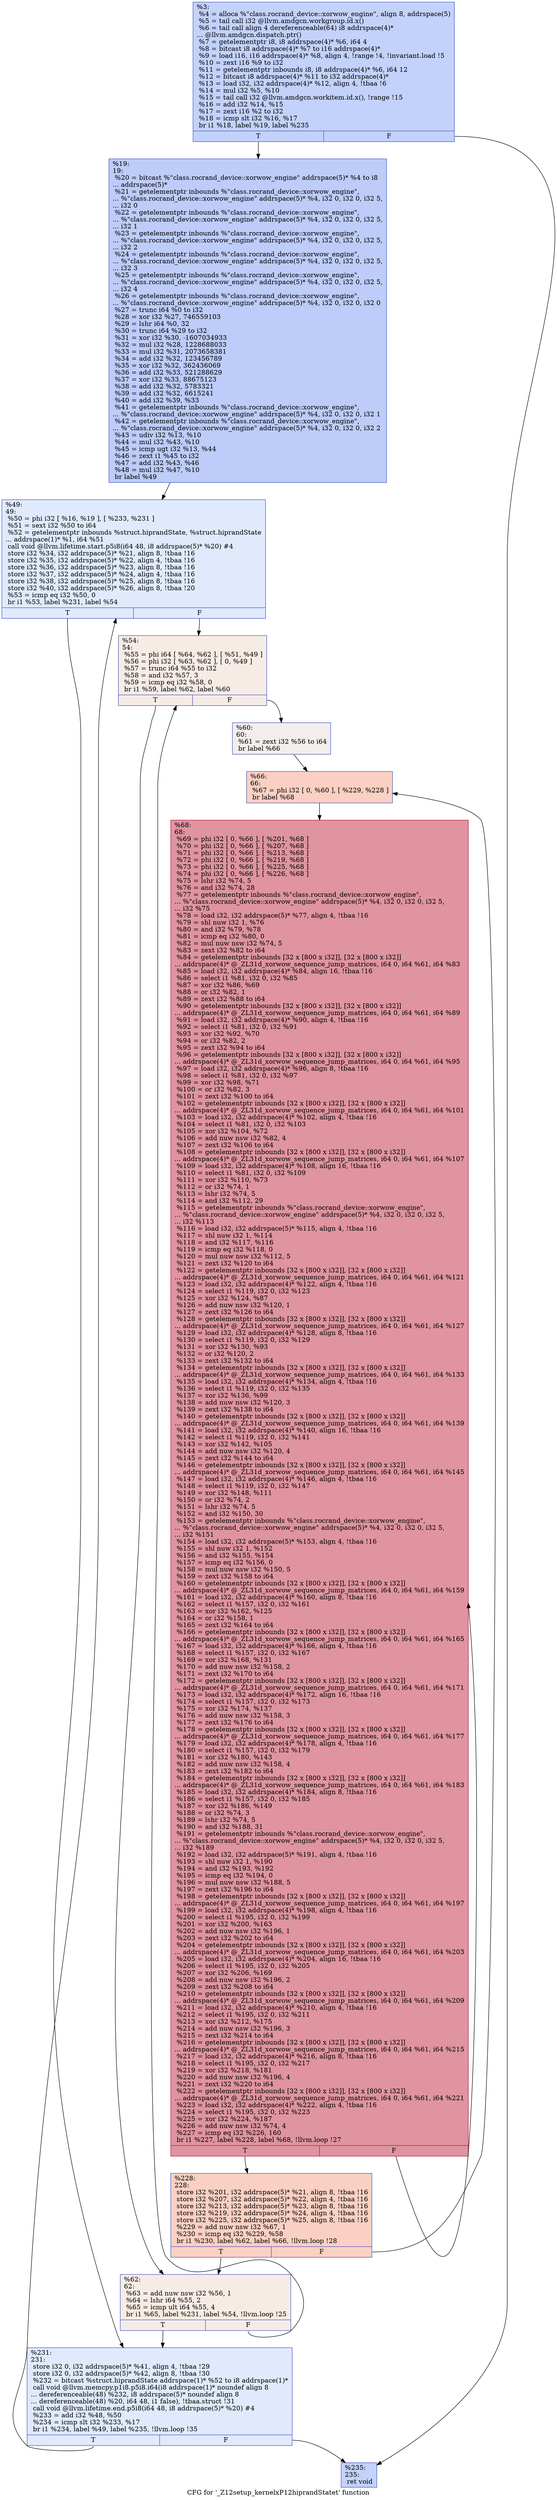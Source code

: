 digraph "CFG for '_Z12setup_kernelxP12hiprandStatet' function" {
	label="CFG for '_Z12setup_kernelxP12hiprandStatet' function";

	Node0x50e2a40 [shape=record,color="#3d50c3ff", style=filled, fillcolor="#779af770",label="{%3:\l  %4 = alloca %\"class.rocrand_device::xorwow_engine\", align 8, addrspace(5)\l  %5 = tail call i32 @llvm.amdgcn.workgroup.id.x()\l  %6 = tail call align 4 dereferenceable(64) i8 addrspace(4)*\l... @llvm.amdgcn.dispatch.ptr()\l  %7 = getelementptr i8, i8 addrspace(4)* %6, i64 4\l  %8 = bitcast i8 addrspace(4)* %7 to i16 addrspace(4)*\l  %9 = load i16, i16 addrspace(4)* %8, align 4, !range !4, !invariant.load !5\l  %10 = zext i16 %9 to i32\l  %11 = getelementptr inbounds i8, i8 addrspace(4)* %6, i64 12\l  %12 = bitcast i8 addrspace(4)* %11 to i32 addrspace(4)*\l  %13 = load i32, i32 addrspace(4)* %12, align 4, !tbaa !6\l  %14 = mul i32 %5, %10\l  %15 = tail call i32 @llvm.amdgcn.workitem.id.x(), !range !15\l  %16 = add i32 %14, %15\l  %17 = zext i16 %2 to i32\l  %18 = icmp slt i32 %16, %17\l  br i1 %18, label %19, label %235\l|{<s0>T|<s1>F}}"];
	Node0x50e2a40:s0 -> Node0x50e8110;
	Node0x50e2a40:s1 -> Node0x50e81a0;
	Node0x50e8110 [shape=record,color="#3d50c3ff", style=filled, fillcolor="#6a8bef70",label="{%19:\l19:                                               \l  %20 = bitcast %\"class.rocrand_device::xorwow_engine\" addrspace(5)* %4 to i8\l... addrspace(5)*\l  %21 = getelementptr inbounds %\"class.rocrand_device::xorwow_engine\",\l... %\"class.rocrand_device::xorwow_engine\" addrspace(5)* %4, i32 0, i32 0, i32 5,\l... i32 0\l  %22 = getelementptr inbounds %\"class.rocrand_device::xorwow_engine\",\l... %\"class.rocrand_device::xorwow_engine\" addrspace(5)* %4, i32 0, i32 0, i32 5,\l... i32 1\l  %23 = getelementptr inbounds %\"class.rocrand_device::xorwow_engine\",\l... %\"class.rocrand_device::xorwow_engine\" addrspace(5)* %4, i32 0, i32 0, i32 5,\l... i32 2\l  %24 = getelementptr inbounds %\"class.rocrand_device::xorwow_engine\",\l... %\"class.rocrand_device::xorwow_engine\" addrspace(5)* %4, i32 0, i32 0, i32 5,\l... i32 3\l  %25 = getelementptr inbounds %\"class.rocrand_device::xorwow_engine\",\l... %\"class.rocrand_device::xorwow_engine\" addrspace(5)* %4, i32 0, i32 0, i32 5,\l... i32 4\l  %26 = getelementptr inbounds %\"class.rocrand_device::xorwow_engine\",\l... %\"class.rocrand_device::xorwow_engine\" addrspace(5)* %4, i32 0, i32 0, i32 0\l  %27 = trunc i64 %0 to i32\l  %28 = xor i32 %27, 746559103\l  %29 = lshr i64 %0, 32\l  %30 = trunc i64 %29 to i32\l  %31 = xor i32 %30, -1607034933\l  %32 = mul i32 %28, 1228688033\l  %33 = mul i32 %31, 2073658381\l  %34 = add i32 %32, 123456789\l  %35 = xor i32 %32, 362436069\l  %36 = add i32 %33, 521288629\l  %37 = xor i32 %33, 88675123\l  %38 = add i32 %32, 5783321\l  %39 = add i32 %32, 6615241\l  %40 = add i32 %39, %33\l  %41 = getelementptr inbounds %\"class.rocrand_device::xorwow_engine\",\l... %\"class.rocrand_device::xorwow_engine\" addrspace(5)* %4, i32 0, i32 0, i32 1\l  %42 = getelementptr inbounds %\"class.rocrand_device::xorwow_engine\",\l... %\"class.rocrand_device::xorwow_engine\" addrspace(5)* %4, i32 0, i32 0, i32 2\l  %43 = udiv i32 %13, %10\l  %44 = mul i32 %43, %10\l  %45 = icmp ugt i32 %13, %44\l  %46 = zext i1 %45 to i32\l  %47 = add i32 %43, %46\l  %48 = mul i32 %47, %10\l  br label %49\l}"];
	Node0x50e8110 -> Node0x50e99e0;
	Node0x50e99e0 [shape=record,color="#3d50c3ff", style=filled, fillcolor="#b9d0f970",label="{%49:\l49:                                               \l  %50 = phi i32 [ %16, %19 ], [ %233, %231 ]\l  %51 = sext i32 %50 to i64\l  %52 = getelementptr inbounds %struct.hiprandState, %struct.hiprandState\l... addrspace(1)* %1, i64 %51\l  call void @llvm.lifetime.start.p5i8(i64 48, i8 addrspace(5)* %20) #4\l  store i32 %34, i32 addrspace(5)* %21, align 8, !tbaa !16\l  store i32 %35, i32 addrspace(5)* %22, align 4, !tbaa !16\l  store i32 %36, i32 addrspace(5)* %23, align 8, !tbaa !16\l  store i32 %37, i32 addrspace(5)* %24, align 4, !tbaa !16\l  store i32 %38, i32 addrspace(5)* %25, align 8, !tbaa !16\l  store i32 %40, i32 addrspace(5)* %26, align 8, !tbaa !20\l  %53 = icmp eq i32 %50, 0\l  br i1 %53, label %231, label %54\l|{<s0>T|<s1>F}}"];
	Node0x50e99e0:s0 -> Node0x50e9ad0;
	Node0x50e99e0:s1 -> Node0x50eab10;
	Node0x50eab10 [shape=record,color="#3d50c3ff", style=filled, fillcolor="#ecd3c570",label="{%54:\l54:                                               \l  %55 = phi i64 [ %64, %62 ], [ %51, %49 ]\l  %56 = phi i32 [ %63, %62 ], [ 0, %49 ]\l  %57 = trunc i64 %55 to i32\l  %58 = and i32 %57, 3\l  %59 = icmp eq i32 %58, 0\l  br i1 %59, label %62, label %60\l|{<s0>T|<s1>F}}"];
	Node0x50eab10:s0 -> Node0x50eac50;
	Node0x50eab10:s1 -> Node0x50eb040;
	Node0x50eb040 [shape=record,color="#3d50c3ff", style=filled, fillcolor="#e5d8d170",label="{%60:\l60:                                               \l  %61 = zext i32 %56 to i64\l  br label %66\l}"];
	Node0x50eb040 -> Node0x50eb1f0;
	Node0x50eac50 [shape=record,color="#3d50c3ff", style=filled, fillcolor="#ecd3c570",label="{%62:\l62:                                               \l  %63 = add nuw nsw i32 %56, 1\l  %64 = lshr i64 %55, 2\l  %65 = icmp ult i64 %55, 4\l  br i1 %65, label %231, label %54, !llvm.loop !25\l|{<s0>T|<s1>F}}"];
	Node0x50eac50:s0 -> Node0x50e9ad0;
	Node0x50eac50:s1 -> Node0x50eab10;
	Node0x50eb1f0 [shape=record,color="#3d50c3ff", style=filled, fillcolor="#f3947570",label="{%66:\l66:                                               \l  %67 = phi i32 [ 0, %60 ], [ %229, %228 ]\l  br label %68\l}"];
	Node0x50eb1f0 -> Node0x50eb8d0;
	Node0x50eb8d0 [shape=record,color="#b70d28ff", style=filled, fillcolor="#b70d2870",label="{%68:\l68:                                               \l  %69 = phi i32 [ 0, %66 ], [ %201, %68 ]\l  %70 = phi i32 [ 0, %66 ], [ %207, %68 ]\l  %71 = phi i32 [ 0, %66 ], [ %213, %68 ]\l  %72 = phi i32 [ 0, %66 ], [ %219, %68 ]\l  %73 = phi i32 [ 0, %66 ], [ %225, %68 ]\l  %74 = phi i32 [ 0, %66 ], [ %226, %68 ]\l  %75 = lshr i32 %74, 5\l  %76 = and i32 %74, 28\l  %77 = getelementptr inbounds %\"class.rocrand_device::xorwow_engine\",\l... %\"class.rocrand_device::xorwow_engine\" addrspace(5)* %4, i32 0, i32 0, i32 5,\l... i32 %75\l  %78 = load i32, i32 addrspace(5)* %77, align 4, !tbaa !16\l  %79 = shl nuw i32 1, %76\l  %80 = and i32 %79, %78\l  %81 = icmp eq i32 %80, 0\l  %82 = mul nuw nsw i32 %74, 5\l  %83 = zext i32 %82 to i64\l  %84 = getelementptr inbounds [32 x [800 x i32]], [32 x [800 x i32]]\l... addrspace(4)* @_ZL31d_xorwow_sequence_jump_matrices, i64 0, i64 %61, i64 %83\l  %85 = load i32, i32 addrspace(4)* %84, align 16, !tbaa !16\l  %86 = select i1 %81, i32 0, i32 %85\l  %87 = xor i32 %86, %69\l  %88 = or i32 %82, 1\l  %89 = zext i32 %88 to i64\l  %90 = getelementptr inbounds [32 x [800 x i32]], [32 x [800 x i32]]\l... addrspace(4)* @_ZL31d_xorwow_sequence_jump_matrices, i64 0, i64 %61, i64 %89\l  %91 = load i32, i32 addrspace(4)* %90, align 4, !tbaa !16\l  %92 = select i1 %81, i32 0, i32 %91\l  %93 = xor i32 %92, %70\l  %94 = or i32 %82, 2\l  %95 = zext i32 %94 to i64\l  %96 = getelementptr inbounds [32 x [800 x i32]], [32 x [800 x i32]]\l... addrspace(4)* @_ZL31d_xorwow_sequence_jump_matrices, i64 0, i64 %61, i64 %95\l  %97 = load i32, i32 addrspace(4)* %96, align 8, !tbaa !16\l  %98 = select i1 %81, i32 0, i32 %97\l  %99 = xor i32 %98, %71\l  %100 = or i32 %82, 3\l  %101 = zext i32 %100 to i64\l  %102 = getelementptr inbounds [32 x [800 x i32]], [32 x [800 x i32]]\l... addrspace(4)* @_ZL31d_xorwow_sequence_jump_matrices, i64 0, i64 %61, i64 %101\l  %103 = load i32, i32 addrspace(4)* %102, align 4, !tbaa !16\l  %104 = select i1 %81, i32 0, i32 %103\l  %105 = xor i32 %104, %72\l  %106 = add nuw nsw i32 %82, 4\l  %107 = zext i32 %106 to i64\l  %108 = getelementptr inbounds [32 x [800 x i32]], [32 x [800 x i32]]\l... addrspace(4)* @_ZL31d_xorwow_sequence_jump_matrices, i64 0, i64 %61, i64 %107\l  %109 = load i32, i32 addrspace(4)* %108, align 16, !tbaa !16\l  %110 = select i1 %81, i32 0, i32 %109\l  %111 = xor i32 %110, %73\l  %112 = or i32 %74, 1\l  %113 = lshr i32 %74, 5\l  %114 = and i32 %112, 29\l  %115 = getelementptr inbounds %\"class.rocrand_device::xorwow_engine\",\l... %\"class.rocrand_device::xorwow_engine\" addrspace(5)* %4, i32 0, i32 0, i32 5,\l... i32 %113\l  %116 = load i32, i32 addrspace(5)* %115, align 4, !tbaa !16\l  %117 = shl nuw i32 1, %114\l  %118 = and i32 %117, %116\l  %119 = icmp eq i32 %118, 0\l  %120 = mul nuw nsw i32 %112, 5\l  %121 = zext i32 %120 to i64\l  %122 = getelementptr inbounds [32 x [800 x i32]], [32 x [800 x i32]]\l... addrspace(4)* @_ZL31d_xorwow_sequence_jump_matrices, i64 0, i64 %61, i64 %121\l  %123 = load i32, i32 addrspace(4)* %122, align 4, !tbaa !16\l  %124 = select i1 %119, i32 0, i32 %123\l  %125 = xor i32 %124, %87\l  %126 = add nuw nsw i32 %120, 1\l  %127 = zext i32 %126 to i64\l  %128 = getelementptr inbounds [32 x [800 x i32]], [32 x [800 x i32]]\l... addrspace(4)* @_ZL31d_xorwow_sequence_jump_matrices, i64 0, i64 %61, i64 %127\l  %129 = load i32, i32 addrspace(4)* %128, align 8, !tbaa !16\l  %130 = select i1 %119, i32 0, i32 %129\l  %131 = xor i32 %130, %93\l  %132 = or i32 %120, 2\l  %133 = zext i32 %132 to i64\l  %134 = getelementptr inbounds [32 x [800 x i32]], [32 x [800 x i32]]\l... addrspace(4)* @_ZL31d_xorwow_sequence_jump_matrices, i64 0, i64 %61, i64 %133\l  %135 = load i32, i32 addrspace(4)* %134, align 4, !tbaa !16\l  %136 = select i1 %119, i32 0, i32 %135\l  %137 = xor i32 %136, %99\l  %138 = add nuw nsw i32 %120, 3\l  %139 = zext i32 %138 to i64\l  %140 = getelementptr inbounds [32 x [800 x i32]], [32 x [800 x i32]]\l... addrspace(4)* @_ZL31d_xorwow_sequence_jump_matrices, i64 0, i64 %61, i64 %139\l  %141 = load i32, i32 addrspace(4)* %140, align 16, !tbaa !16\l  %142 = select i1 %119, i32 0, i32 %141\l  %143 = xor i32 %142, %105\l  %144 = add nuw nsw i32 %120, 4\l  %145 = zext i32 %144 to i64\l  %146 = getelementptr inbounds [32 x [800 x i32]], [32 x [800 x i32]]\l... addrspace(4)* @_ZL31d_xorwow_sequence_jump_matrices, i64 0, i64 %61, i64 %145\l  %147 = load i32, i32 addrspace(4)* %146, align 4, !tbaa !16\l  %148 = select i1 %119, i32 0, i32 %147\l  %149 = xor i32 %148, %111\l  %150 = or i32 %74, 2\l  %151 = lshr i32 %74, 5\l  %152 = and i32 %150, 30\l  %153 = getelementptr inbounds %\"class.rocrand_device::xorwow_engine\",\l... %\"class.rocrand_device::xorwow_engine\" addrspace(5)* %4, i32 0, i32 0, i32 5,\l... i32 %151\l  %154 = load i32, i32 addrspace(5)* %153, align 4, !tbaa !16\l  %155 = shl nuw i32 1, %152\l  %156 = and i32 %155, %154\l  %157 = icmp eq i32 %156, 0\l  %158 = mul nuw nsw i32 %150, 5\l  %159 = zext i32 %158 to i64\l  %160 = getelementptr inbounds [32 x [800 x i32]], [32 x [800 x i32]]\l... addrspace(4)* @_ZL31d_xorwow_sequence_jump_matrices, i64 0, i64 %61, i64 %159\l  %161 = load i32, i32 addrspace(4)* %160, align 8, !tbaa !16\l  %162 = select i1 %157, i32 0, i32 %161\l  %163 = xor i32 %162, %125\l  %164 = or i32 %158, 1\l  %165 = zext i32 %164 to i64\l  %166 = getelementptr inbounds [32 x [800 x i32]], [32 x [800 x i32]]\l... addrspace(4)* @_ZL31d_xorwow_sequence_jump_matrices, i64 0, i64 %61, i64 %165\l  %167 = load i32, i32 addrspace(4)* %166, align 4, !tbaa !16\l  %168 = select i1 %157, i32 0, i32 %167\l  %169 = xor i32 %168, %131\l  %170 = add nuw nsw i32 %158, 2\l  %171 = zext i32 %170 to i64\l  %172 = getelementptr inbounds [32 x [800 x i32]], [32 x [800 x i32]]\l... addrspace(4)* @_ZL31d_xorwow_sequence_jump_matrices, i64 0, i64 %61, i64 %171\l  %173 = load i32, i32 addrspace(4)* %172, align 16, !tbaa !16\l  %174 = select i1 %157, i32 0, i32 %173\l  %175 = xor i32 %174, %137\l  %176 = add nuw nsw i32 %158, 3\l  %177 = zext i32 %176 to i64\l  %178 = getelementptr inbounds [32 x [800 x i32]], [32 x [800 x i32]]\l... addrspace(4)* @_ZL31d_xorwow_sequence_jump_matrices, i64 0, i64 %61, i64 %177\l  %179 = load i32, i32 addrspace(4)* %178, align 4, !tbaa !16\l  %180 = select i1 %157, i32 0, i32 %179\l  %181 = xor i32 %180, %143\l  %182 = add nuw nsw i32 %158, 4\l  %183 = zext i32 %182 to i64\l  %184 = getelementptr inbounds [32 x [800 x i32]], [32 x [800 x i32]]\l... addrspace(4)* @_ZL31d_xorwow_sequence_jump_matrices, i64 0, i64 %61, i64 %183\l  %185 = load i32, i32 addrspace(4)* %184, align 8, !tbaa !16\l  %186 = select i1 %157, i32 0, i32 %185\l  %187 = xor i32 %186, %149\l  %188 = or i32 %74, 3\l  %189 = lshr i32 %74, 5\l  %190 = and i32 %188, 31\l  %191 = getelementptr inbounds %\"class.rocrand_device::xorwow_engine\",\l... %\"class.rocrand_device::xorwow_engine\" addrspace(5)* %4, i32 0, i32 0, i32 5,\l... i32 %189\l  %192 = load i32, i32 addrspace(5)* %191, align 4, !tbaa !16\l  %193 = shl nuw i32 1, %190\l  %194 = and i32 %193, %192\l  %195 = icmp eq i32 %194, 0\l  %196 = mul nuw nsw i32 %188, 5\l  %197 = zext i32 %196 to i64\l  %198 = getelementptr inbounds [32 x [800 x i32]], [32 x [800 x i32]]\l... addrspace(4)* @_ZL31d_xorwow_sequence_jump_matrices, i64 0, i64 %61, i64 %197\l  %199 = load i32, i32 addrspace(4)* %198, align 4, !tbaa !16\l  %200 = select i1 %195, i32 0, i32 %199\l  %201 = xor i32 %200, %163\l  %202 = add nuw nsw i32 %196, 1\l  %203 = zext i32 %202 to i64\l  %204 = getelementptr inbounds [32 x [800 x i32]], [32 x [800 x i32]]\l... addrspace(4)* @_ZL31d_xorwow_sequence_jump_matrices, i64 0, i64 %61, i64 %203\l  %205 = load i32, i32 addrspace(4)* %204, align 16, !tbaa !16\l  %206 = select i1 %195, i32 0, i32 %205\l  %207 = xor i32 %206, %169\l  %208 = add nuw nsw i32 %196, 2\l  %209 = zext i32 %208 to i64\l  %210 = getelementptr inbounds [32 x [800 x i32]], [32 x [800 x i32]]\l... addrspace(4)* @_ZL31d_xorwow_sequence_jump_matrices, i64 0, i64 %61, i64 %209\l  %211 = load i32, i32 addrspace(4)* %210, align 4, !tbaa !16\l  %212 = select i1 %195, i32 0, i32 %211\l  %213 = xor i32 %212, %175\l  %214 = add nuw nsw i32 %196, 3\l  %215 = zext i32 %214 to i64\l  %216 = getelementptr inbounds [32 x [800 x i32]], [32 x [800 x i32]]\l... addrspace(4)* @_ZL31d_xorwow_sequence_jump_matrices, i64 0, i64 %61, i64 %215\l  %217 = load i32, i32 addrspace(4)* %216, align 8, !tbaa !16\l  %218 = select i1 %195, i32 0, i32 %217\l  %219 = xor i32 %218, %181\l  %220 = add nuw nsw i32 %196, 4\l  %221 = zext i32 %220 to i64\l  %222 = getelementptr inbounds [32 x [800 x i32]], [32 x [800 x i32]]\l... addrspace(4)* @_ZL31d_xorwow_sequence_jump_matrices, i64 0, i64 %61, i64 %221\l  %223 = load i32, i32 addrspace(4)* %222, align 4, !tbaa !16\l  %224 = select i1 %195, i32 0, i32 %223\l  %225 = xor i32 %224, %187\l  %226 = add nuw nsw i32 %74, 4\l  %227 = icmp eq i32 %226, 160\l  br i1 %227, label %228, label %68, !llvm.loop !27\l|{<s0>T|<s1>F}}"];
	Node0x50eb8d0:s0 -> Node0x50e8fb0;
	Node0x50eb8d0:s1 -> Node0x50eb8d0;
	Node0x50e8fb0 [shape=record,color="#3d50c3ff", style=filled, fillcolor="#f3947570",label="{%228:\l228:                                              \l  store i32 %201, i32 addrspace(5)* %21, align 8, !tbaa !16\l  store i32 %207, i32 addrspace(5)* %22, align 4, !tbaa !16\l  store i32 %213, i32 addrspace(5)* %23, align 8, !tbaa !16\l  store i32 %219, i32 addrspace(5)* %24, align 4, !tbaa !16\l  store i32 %225, i32 addrspace(5)* %25, align 8, !tbaa !16\l  %229 = add nuw nsw i32 %67, 1\l  %230 = icmp eq i32 %229, %58\l  br i1 %230, label %62, label %66, !llvm.loop !28\l|{<s0>T|<s1>F}}"];
	Node0x50e8fb0:s0 -> Node0x50eac50;
	Node0x50e8fb0:s1 -> Node0x50eb1f0;
	Node0x50e9ad0 [shape=record,color="#3d50c3ff", style=filled, fillcolor="#b9d0f970",label="{%231:\l231:                                              \l  store i32 0, i32 addrspace(5)* %41, align 4, !tbaa !29\l  store i32 0, i32 addrspace(5)* %42, align 8, !tbaa !30\l  %232 = bitcast %struct.hiprandState addrspace(1)* %52 to i8 addrspace(1)*\l  call void @llvm.memcpy.p1i8.p5i8.i64(i8 addrspace(1)* noundef align 8\l... dereferenceable(48) %232, i8 addrspace(5)* noundef align 8\l... dereferenceable(48) %20, i64 48, i1 false), !tbaa.struct !31\l  call void @llvm.lifetime.end.p5i8(i64 48, i8 addrspace(5)* %20) #4\l  %233 = add i32 %48, %50\l  %234 = icmp slt i32 %233, %17\l  br i1 %234, label %49, label %235, !llvm.loop !35\l|{<s0>T|<s1>F}}"];
	Node0x50e9ad0:s0 -> Node0x50e99e0;
	Node0x50e9ad0:s1 -> Node0x50e81a0;
	Node0x50e81a0 [shape=record,color="#3d50c3ff", style=filled, fillcolor="#779af770",label="{%235:\l235:                                              \l  ret void\l}"];
}
